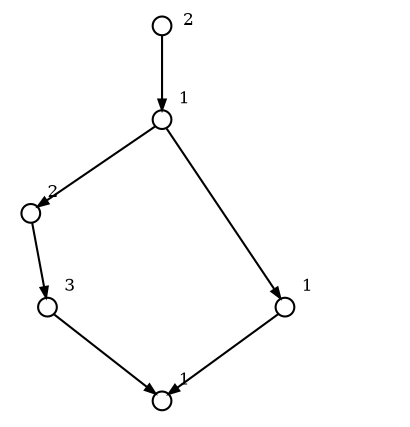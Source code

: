 digraph G { ratio=1; center = true; edge [arrowsize=.5, weight=.1,
	fontsize=8]; node
	[label="",shape=circle,height=0.12,width=0.12,fontsize=1];
	dummy_species_id12dummy_compartment_id ->
	dummy_species_id11dummy_compartment_id;
	dummy_species_id11dummy_compartment_id ->
	dummy_species_id13dummy_compartment_id;
	dummy_species_id14dummy_compartment_id ->
	dummy_species_id13dummy_compartment_id;
	dummy_species_id15dummy_compartment_id ->
	dummy_species_id12dummy_compartment_id;
	dummy_species_id15dummy_compartment_id ->
	dummy_species_id14dummy_compartment_id;
	dummy_species_id16dummy_compartment_id ->
	dummy_species_id15dummy_compartment_id;
	dummy_species_id11dummy_compartment_id;
	dummy_species_id12dummy_compartment_id ;
	dummy_species_id13dummy_compartment_id ;
	dummy_species_id14dummy_compartment_id ;
	dummy_species_id15dummy_compartment_id ;
	dummy_species_id16dummy_compartment_id;
	dummy_species_id11dummy_compartment_id ->
	dummy_species_id11dummy_compartment_id [taillabel="3",
	labelangle=0, color=transparent];
	dummy_species_id12dummy_compartment_id ->
	dummy_species_id12dummy_compartment_id [taillabel="2",
	labelangle=0, color=transparent];
	dummy_species_id13dummy_compartment_id ->
	dummy_species_id13dummy_compartment_id [taillabel="1",
	labelangle=0, color=transparent];
	dummy_species_id14dummy_compartment_id ->
	dummy_species_id14dummy_compartment_id [taillabel="1",
	labelangle=0, color=transparent];
	dummy_species_id15dummy_compartment_id ->
	dummy_species_id15dummy_compartment_id [taillabel="1",
	labelangle=0, color=transparent];
	dummy_species_id16dummy_compartment_id ->
	dummy_species_id16dummy_compartment_id [taillabel="2",
	labelangle=-45, color=transparent]; }